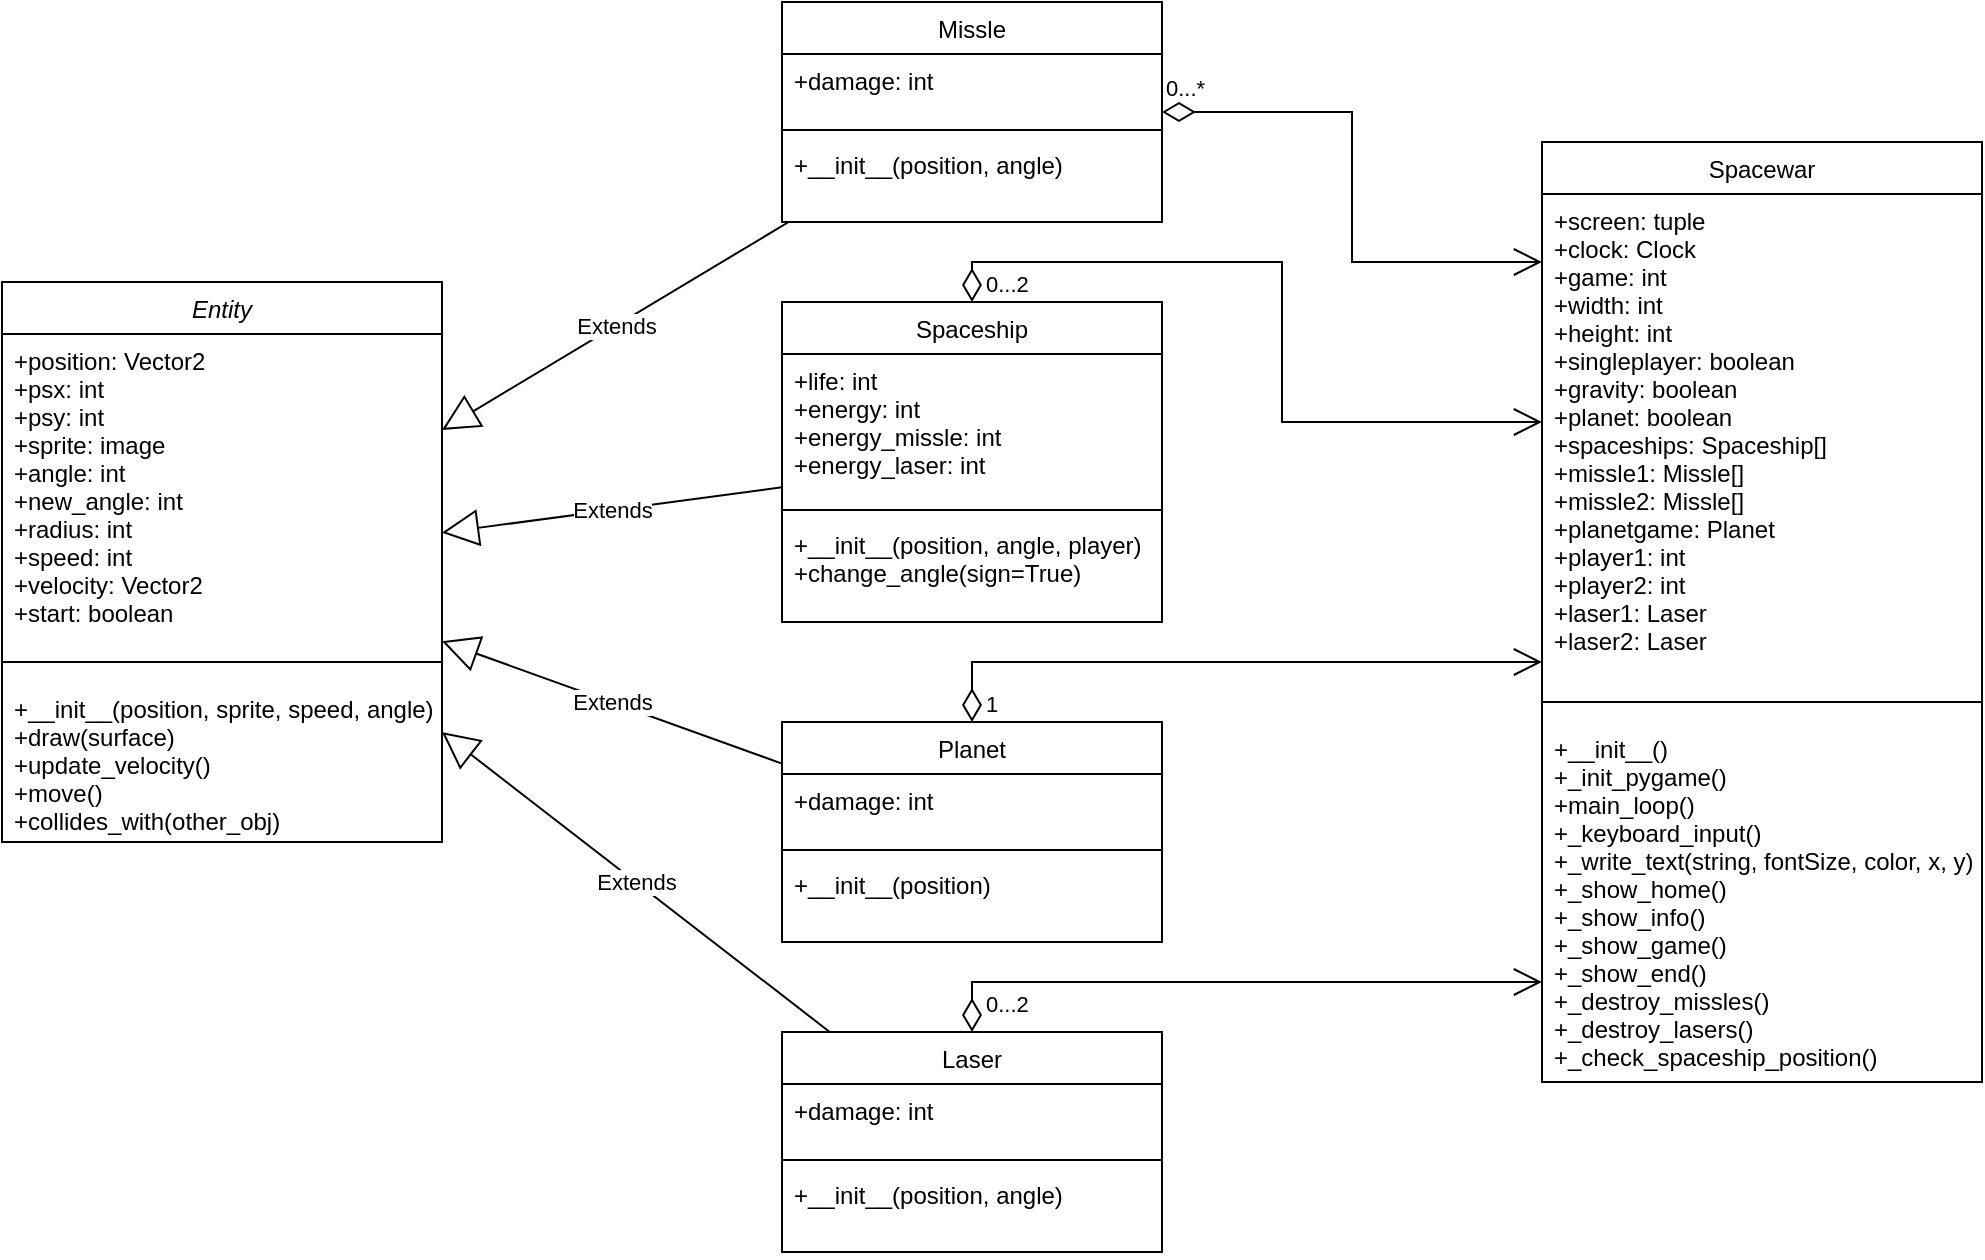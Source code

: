 <mxfile version="20.7.4" type="device"><diagram id="C5RBs43oDa-KdzZeNtuy" name="Page-1"><mxGraphModel dx="1704" dy="695" grid="0" gridSize="10" guides="1" tooltips="1" connect="1" arrows="1" fold="1" page="0" pageScale="1" pageWidth="827" pageHeight="1169" math="0" shadow="0"><root><mxCell id="WIyWlLk6GJQsqaUBKTNV-0"/><mxCell id="WIyWlLk6GJQsqaUBKTNV-1" parent="WIyWlLk6GJQsqaUBKTNV-0"/><mxCell id="zkfFHV4jXpPFQw0GAbJ--0" value="Entity" style="swimlane;fontStyle=2;align=center;verticalAlign=top;childLayout=stackLayout;horizontal=1;startSize=26;horizontalStack=0;resizeParent=1;resizeLast=0;collapsible=1;marginBottom=0;rounded=0;shadow=0;strokeWidth=1;" parent="WIyWlLk6GJQsqaUBKTNV-1" vertex="1"><mxGeometry x="-270" y="200" width="220" height="280" as="geometry"><mxRectangle x="230" y="140" width="160" height="26" as="alternateBounds"/></mxGeometry></mxCell><mxCell id="zkfFHV4jXpPFQw0GAbJ--1" value="+position: Vector2&#10;+psx: int&#10;+psy: int&#10;+sprite: image&#10;+angle: int&#10;+new_angle: int&#10;+radius: int&#10;+speed: int&#10;+velocity: Vector2&#10;+start: boolean&#10;" style="text;align=left;verticalAlign=top;spacingLeft=4;spacingRight=4;overflow=hidden;rotatable=0;points=[[0,0.5],[1,0.5]];portConstraint=eastwest;" parent="zkfFHV4jXpPFQw0GAbJ--0" vertex="1"><mxGeometry y="26" width="220" height="154" as="geometry"/></mxCell><mxCell id="zkfFHV4jXpPFQw0GAbJ--4" value="" style="line;html=1;strokeWidth=1;align=left;verticalAlign=middle;spacingTop=-1;spacingLeft=3;spacingRight=3;rotatable=0;labelPosition=right;points=[];portConstraint=eastwest;" parent="zkfFHV4jXpPFQw0GAbJ--0" vertex="1"><mxGeometry y="180" width="220" height="20" as="geometry"/></mxCell><mxCell id="zkfFHV4jXpPFQw0GAbJ--5" value="+__init__(position, sprite, speed, angle)&#10;+draw(surface)&#10;+update_velocity()&#10;+move()&#10;+collides_with(other_obj)" style="text;align=left;verticalAlign=top;spacingLeft=4;spacingRight=4;overflow=hidden;rotatable=0;points=[[0,0.5],[1,0.5]];portConstraint=eastwest;" parent="zkfFHV4jXpPFQw0GAbJ--0" vertex="1"><mxGeometry y="200" width="220" height="80" as="geometry"/></mxCell><mxCell id="zkfFHV4jXpPFQw0GAbJ--6" value="Spaceship" style="swimlane;fontStyle=0;align=center;verticalAlign=top;childLayout=stackLayout;horizontal=1;startSize=26;horizontalStack=0;resizeParent=1;resizeLast=0;collapsible=1;marginBottom=0;rounded=0;shadow=0;strokeWidth=1;" parent="WIyWlLk6GJQsqaUBKTNV-1" vertex="1"><mxGeometry x="120" y="210" width="190" height="160" as="geometry"><mxRectangle x="130" y="380" width="160" height="26" as="alternateBounds"/></mxGeometry></mxCell><mxCell id="zkfFHV4jXpPFQw0GAbJ--7" value="+life: int&#10;+energy: int&#10;+energy_missle: int&#10;+energy_laser: int" style="text;align=left;verticalAlign=top;spacingLeft=4;spacingRight=4;overflow=hidden;rotatable=0;points=[[0,0.5],[1,0.5]];portConstraint=eastwest;" parent="zkfFHV4jXpPFQw0GAbJ--6" vertex="1"><mxGeometry y="26" width="190" height="74" as="geometry"/></mxCell><mxCell id="zkfFHV4jXpPFQw0GAbJ--9" value="" style="line;html=1;strokeWidth=1;align=left;verticalAlign=middle;spacingTop=-1;spacingLeft=3;spacingRight=3;rotatable=0;labelPosition=right;points=[];portConstraint=eastwest;" parent="zkfFHV4jXpPFQw0GAbJ--6" vertex="1"><mxGeometry y="100" width="190" height="8" as="geometry"/></mxCell><mxCell id="zkfFHV4jXpPFQw0GAbJ--11" value="+__init__(position, angle, player)&#10;+change_angle(sign=True)" style="text;align=left;verticalAlign=top;spacingLeft=4;spacingRight=4;overflow=hidden;rotatable=0;points=[[0,0.5],[1,0.5]];portConstraint=eastwest;" parent="zkfFHV4jXpPFQw0GAbJ--6" vertex="1"><mxGeometry y="108" width="190" height="42" as="geometry"/></mxCell><mxCell id="dyLyyNfx_it0dabXuWMC-9" value="Missle" style="swimlane;fontStyle=0;align=center;verticalAlign=top;childLayout=stackLayout;horizontal=1;startSize=26;horizontalStack=0;resizeParent=1;resizeLast=0;collapsible=1;marginBottom=0;rounded=0;shadow=0;strokeWidth=1;" vertex="1" parent="WIyWlLk6GJQsqaUBKTNV-1"><mxGeometry x="120" y="60" width="190" height="110" as="geometry"><mxRectangle x="130" y="380" width="160" height="26" as="alternateBounds"/></mxGeometry></mxCell><mxCell id="dyLyyNfx_it0dabXuWMC-10" value="+damage: int" style="text;align=left;verticalAlign=top;spacingLeft=4;spacingRight=4;overflow=hidden;rotatable=0;points=[[0,0.5],[1,0.5]];portConstraint=eastwest;" vertex="1" parent="dyLyyNfx_it0dabXuWMC-9"><mxGeometry y="26" width="190" height="34" as="geometry"/></mxCell><mxCell id="dyLyyNfx_it0dabXuWMC-11" value="" style="line;html=1;strokeWidth=1;align=left;verticalAlign=middle;spacingTop=-1;spacingLeft=3;spacingRight=3;rotatable=0;labelPosition=right;points=[];portConstraint=eastwest;" vertex="1" parent="dyLyyNfx_it0dabXuWMC-9"><mxGeometry y="60" width="190" height="8" as="geometry"/></mxCell><mxCell id="dyLyyNfx_it0dabXuWMC-12" value="+__init__(position, angle)&#10;" style="text;align=left;verticalAlign=top;spacingLeft=4;spacingRight=4;overflow=hidden;rotatable=0;points=[[0,0.5],[1,0.5]];portConstraint=eastwest;" vertex="1" parent="dyLyyNfx_it0dabXuWMC-9"><mxGeometry y="68" width="190" height="42" as="geometry"/></mxCell><mxCell id="dyLyyNfx_it0dabXuWMC-21" value="Laser" style="swimlane;fontStyle=0;align=center;verticalAlign=top;childLayout=stackLayout;horizontal=1;startSize=26;horizontalStack=0;resizeParent=1;resizeLast=0;collapsible=1;marginBottom=0;rounded=0;shadow=0;strokeWidth=1;" vertex="1" parent="WIyWlLk6GJQsqaUBKTNV-1"><mxGeometry x="120" y="575" width="190" height="110" as="geometry"><mxRectangle x="130" y="380" width="160" height="26" as="alternateBounds"/></mxGeometry></mxCell><mxCell id="dyLyyNfx_it0dabXuWMC-22" value="+damage: int" style="text;align=left;verticalAlign=top;spacingLeft=4;spacingRight=4;overflow=hidden;rotatable=0;points=[[0,0.5],[1,0.5]];portConstraint=eastwest;" vertex="1" parent="dyLyyNfx_it0dabXuWMC-21"><mxGeometry y="26" width="190" height="34" as="geometry"/></mxCell><mxCell id="dyLyyNfx_it0dabXuWMC-23" value="" style="line;html=1;strokeWidth=1;align=left;verticalAlign=middle;spacingTop=-1;spacingLeft=3;spacingRight=3;rotatable=0;labelPosition=right;points=[];portConstraint=eastwest;" vertex="1" parent="dyLyyNfx_it0dabXuWMC-21"><mxGeometry y="60" width="190" height="8" as="geometry"/></mxCell><mxCell id="dyLyyNfx_it0dabXuWMC-24" value="+__init__(position, angle)&#10;" style="text;align=left;verticalAlign=top;spacingLeft=4;spacingRight=4;overflow=hidden;rotatable=0;points=[[0,0.5],[1,0.5]];portConstraint=eastwest;" vertex="1" parent="dyLyyNfx_it0dabXuWMC-21"><mxGeometry y="68" width="190" height="42" as="geometry"/></mxCell><mxCell id="dyLyyNfx_it0dabXuWMC-25" value="Planet" style="swimlane;fontStyle=0;align=center;verticalAlign=top;childLayout=stackLayout;horizontal=1;startSize=26;horizontalStack=0;resizeParent=1;resizeLast=0;collapsible=1;marginBottom=0;rounded=0;shadow=0;strokeWidth=1;" vertex="1" parent="WIyWlLk6GJQsqaUBKTNV-1"><mxGeometry x="120" y="420" width="190" height="110" as="geometry"><mxRectangle x="130" y="380" width="160" height="26" as="alternateBounds"/></mxGeometry></mxCell><mxCell id="dyLyyNfx_it0dabXuWMC-26" value="+damage: int" style="text;align=left;verticalAlign=top;spacingLeft=4;spacingRight=4;overflow=hidden;rotatable=0;points=[[0,0.5],[1,0.5]];portConstraint=eastwest;" vertex="1" parent="dyLyyNfx_it0dabXuWMC-25"><mxGeometry y="26" width="190" height="34" as="geometry"/></mxCell><mxCell id="dyLyyNfx_it0dabXuWMC-27" value="" style="line;html=1;strokeWidth=1;align=left;verticalAlign=middle;spacingTop=-1;spacingLeft=3;spacingRight=3;rotatable=0;labelPosition=right;points=[];portConstraint=eastwest;" vertex="1" parent="dyLyyNfx_it0dabXuWMC-25"><mxGeometry y="60" width="190" height="8" as="geometry"/></mxCell><mxCell id="dyLyyNfx_it0dabXuWMC-28" value="+__init__(position)&#10;" style="text;align=left;verticalAlign=top;spacingLeft=4;spacingRight=4;overflow=hidden;rotatable=0;points=[[0,0.5],[1,0.5]];portConstraint=eastwest;" vertex="1" parent="dyLyyNfx_it0dabXuWMC-25"><mxGeometry y="68" width="190" height="42" as="geometry"/></mxCell><mxCell id="dyLyyNfx_it0dabXuWMC-30" value="Spacewar" style="swimlane;fontStyle=0;align=center;verticalAlign=top;childLayout=stackLayout;horizontal=1;startSize=26;horizontalStack=0;resizeParent=1;resizeLast=0;collapsible=1;marginBottom=0;rounded=0;shadow=0;strokeWidth=1;" vertex="1" parent="WIyWlLk6GJQsqaUBKTNV-1"><mxGeometry x="500" y="130" width="220" height="470" as="geometry"><mxRectangle x="230" y="140" width="160" height="26" as="alternateBounds"/></mxGeometry></mxCell><mxCell id="dyLyyNfx_it0dabXuWMC-31" value="+screen: tuple&#10;+clock: Clock&#10;+game: int&#10;+width: int&#10;+height: int&#10;+singleplayer: boolean&#10;+gravity: boolean&#10;+planet: boolean&#10;+spaceships: Spaceship[]&#10;+missle1: Missle[]&#10;+missle2: Missle[]&#10;+planetgame: Planet&#10;+player1: int&#10;+player2: int&#10;+laser1: Laser&#10;+laser2: Laser&#10;" style="text;align=left;verticalAlign=top;spacingLeft=4;spacingRight=4;overflow=hidden;rotatable=0;points=[[0,0.5],[1,0.5]];portConstraint=eastwest;" vertex="1" parent="dyLyyNfx_it0dabXuWMC-30"><mxGeometry y="26" width="220" height="244" as="geometry"/></mxCell><mxCell id="dyLyyNfx_it0dabXuWMC-32" value="" style="line;html=1;strokeWidth=1;align=left;verticalAlign=middle;spacingTop=-1;spacingLeft=3;spacingRight=3;rotatable=0;labelPosition=right;points=[];portConstraint=eastwest;" vertex="1" parent="dyLyyNfx_it0dabXuWMC-30"><mxGeometry y="270" width="220" height="20" as="geometry"/></mxCell><mxCell id="dyLyyNfx_it0dabXuWMC-33" value="+__init__()&#10;+_init_pygame()&#10;+main_loop()&#10;+_keyboard_input()&#10;+_write_text(string, fontSize, color, x, y)&#10;+_show_home()&#10;+_show_info()&#10;+_show_game()&#10;+_show_end()&#10;+_destroy_missles()&#10;+_destroy_lasers()&#10;+_check_spaceship_position()" style="text;align=left;verticalAlign=top;spacingLeft=4;spacingRight=4;overflow=hidden;rotatable=0;points=[[0,0.5],[1,0.5]];portConstraint=eastwest;" vertex="1" parent="dyLyyNfx_it0dabXuWMC-30"><mxGeometry y="290" width="220" height="180" as="geometry"/></mxCell><mxCell id="dyLyyNfx_it0dabXuWMC-34" value="Extends" style="endArrow=block;endSize=16;endFill=0;html=1;rounded=0;" edge="1" parent="WIyWlLk6GJQsqaUBKTNV-1" source="zkfFHV4jXpPFQw0GAbJ--6" target="zkfFHV4jXpPFQw0GAbJ--0"><mxGeometry width="160" relative="1" as="geometry"><mxPoint x="170" y="390" as="sourcePoint"/><mxPoint x="140" y="190" as="targetPoint"/></mxGeometry></mxCell><mxCell id="dyLyyNfx_it0dabXuWMC-35" value="Extends" style="endArrow=block;endSize=16;endFill=0;html=1;rounded=0;" edge="1" parent="WIyWlLk6GJQsqaUBKTNV-1" source="dyLyyNfx_it0dabXuWMC-9" target="zkfFHV4jXpPFQw0GAbJ--0"><mxGeometry width="160" relative="1" as="geometry"><mxPoint x="170" y="560" as="sourcePoint"/><mxPoint x="330" y="560" as="targetPoint"/></mxGeometry></mxCell><mxCell id="dyLyyNfx_it0dabXuWMC-36" value="Extends" style="endArrow=block;endSize=16;endFill=0;html=1;rounded=0;" edge="1" parent="WIyWlLk6GJQsqaUBKTNV-1" source="dyLyyNfx_it0dabXuWMC-21" target="zkfFHV4jXpPFQw0GAbJ--0"><mxGeometry width="160" relative="1" as="geometry"><mxPoint x="130" y="310" as="sourcePoint"/><mxPoint x="290" y="310" as="targetPoint"/></mxGeometry></mxCell><mxCell id="dyLyyNfx_it0dabXuWMC-37" value="Extends" style="endArrow=block;endSize=16;endFill=0;html=1;rounded=0;" edge="1" parent="WIyWlLk6GJQsqaUBKTNV-1" source="dyLyyNfx_it0dabXuWMC-25" target="zkfFHV4jXpPFQw0GAbJ--0"><mxGeometry width="160" relative="1" as="geometry"><mxPoint x="130" y="310" as="sourcePoint"/><mxPoint x="290" y="310" as="targetPoint"/></mxGeometry></mxCell><mxCell id="dyLyyNfx_it0dabXuWMC-38" value="0...*" style="endArrow=open;html=1;endSize=12;startArrow=diamondThin;startSize=14;startFill=0;edgeStyle=orthogonalEdgeStyle;align=left;verticalAlign=bottom;rounded=0;" edge="1" parent="WIyWlLk6GJQsqaUBKTNV-1" source="dyLyyNfx_it0dabXuWMC-9" target="dyLyyNfx_it0dabXuWMC-30"><mxGeometry x="-1" y="3" relative="1" as="geometry"><mxPoint x="130" y="310" as="sourcePoint"/><mxPoint x="410" y="230" as="targetPoint"/><Array as="points"><mxPoint x="405" y="115"/><mxPoint x="405" y="190"/></Array></mxGeometry></mxCell><mxCell id="dyLyyNfx_it0dabXuWMC-39" value="0...2" style="endArrow=open;html=1;endSize=12;startArrow=diamondThin;startSize=14;startFill=0;edgeStyle=orthogonalEdgeStyle;align=left;verticalAlign=bottom;rounded=0;" edge="1" parent="WIyWlLk6GJQsqaUBKTNV-1" source="zkfFHV4jXpPFQw0GAbJ--6" target="dyLyyNfx_it0dabXuWMC-30"><mxGeometry x="-1" y="-5" relative="1" as="geometry"><mxPoint x="320" y="125" as="sourcePoint"/><mxPoint x="510" y="200" as="targetPoint"/><Array as="points"><mxPoint x="215" y="190"/><mxPoint x="370" y="190"/><mxPoint x="370" y="270"/></Array><mxPoint as="offset"/></mxGeometry></mxCell><mxCell id="dyLyyNfx_it0dabXuWMC-40" value="1" style="endArrow=open;html=1;endSize=12;startArrow=diamondThin;startSize=14;startFill=0;edgeStyle=orthogonalEdgeStyle;align=left;verticalAlign=bottom;rounded=0;" edge="1" parent="WIyWlLk6GJQsqaUBKTNV-1" source="dyLyyNfx_it0dabXuWMC-25" target="dyLyyNfx_it0dabXuWMC-30"><mxGeometry x="-1" y="-5" relative="1" as="geometry"><mxPoint x="330" y="135" as="sourcePoint"/><mxPoint x="510" y="390" as="targetPoint"/><Array as="points"><mxPoint x="215" y="390"/></Array><mxPoint as="offset"/></mxGeometry></mxCell><mxCell id="dyLyyNfx_it0dabXuWMC-42" value="0...2" style="endArrow=open;html=1;endSize=12;startArrow=diamondThin;startSize=14;startFill=0;edgeStyle=orthogonalEdgeStyle;align=left;verticalAlign=bottom;rounded=0;" edge="1" parent="WIyWlLk6GJQsqaUBKTNV-1" source="dyLyyNfx_it0dabXuWMC-21" target="dyLyyNfx_it0dabXuWMC-30"><mxGeometry x="-0.968" y="-5" relative="1" as="geometry"><mxPoint x="350" y="155" as="sourcePoint"/><mxPoint x="540" y="230" as="targetPoint"/><Array as="points"><mxPoint x="215" y="550"/></Array><mxPoint as="offset"/></mxGeometry></mxCell></root></mxGraphModel></diagram></mxfile>